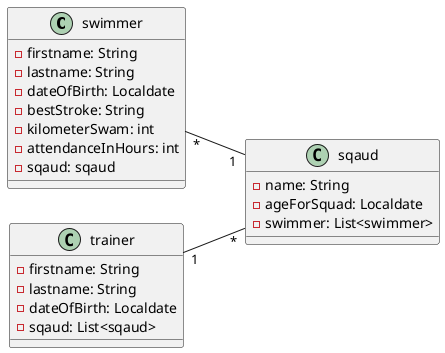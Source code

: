 @startuml



class swimmer{
    - firstname: String
    - lastname: String
    - dateOfBirth: Localdate
    - bestStroke: String
    - kilometerSwam: int
    - attendanceInHours: int
    - sqaud: sqaud
}

class trainer{
    - firstname: String
    - lastname: String
    - dateOfBirth: Localdate
    - sqaud: List<sqaud>
}

class sqaud{
    - name: String
    - ageForSquad: Localdate
    - swimmer: List<swimmer>
}
left to right direction
swimmer "*"--"1" sqaud
trainer "1"--"*" sqaud
@enduml